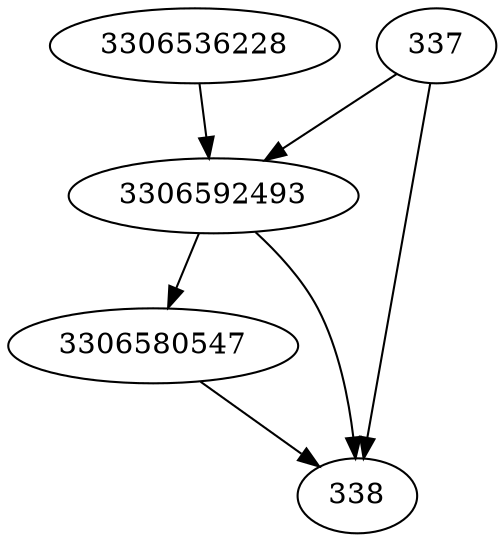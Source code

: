strict digraph  {
3306580547;
3306536228;
3306592493;
337;
338;
3306580547 -> 338;
3306536228 -> 3306592493;
3306592493 -> 338;
3306592493 -> 3306580547;
337 -> 3306592493;
337 -> 338;
}
